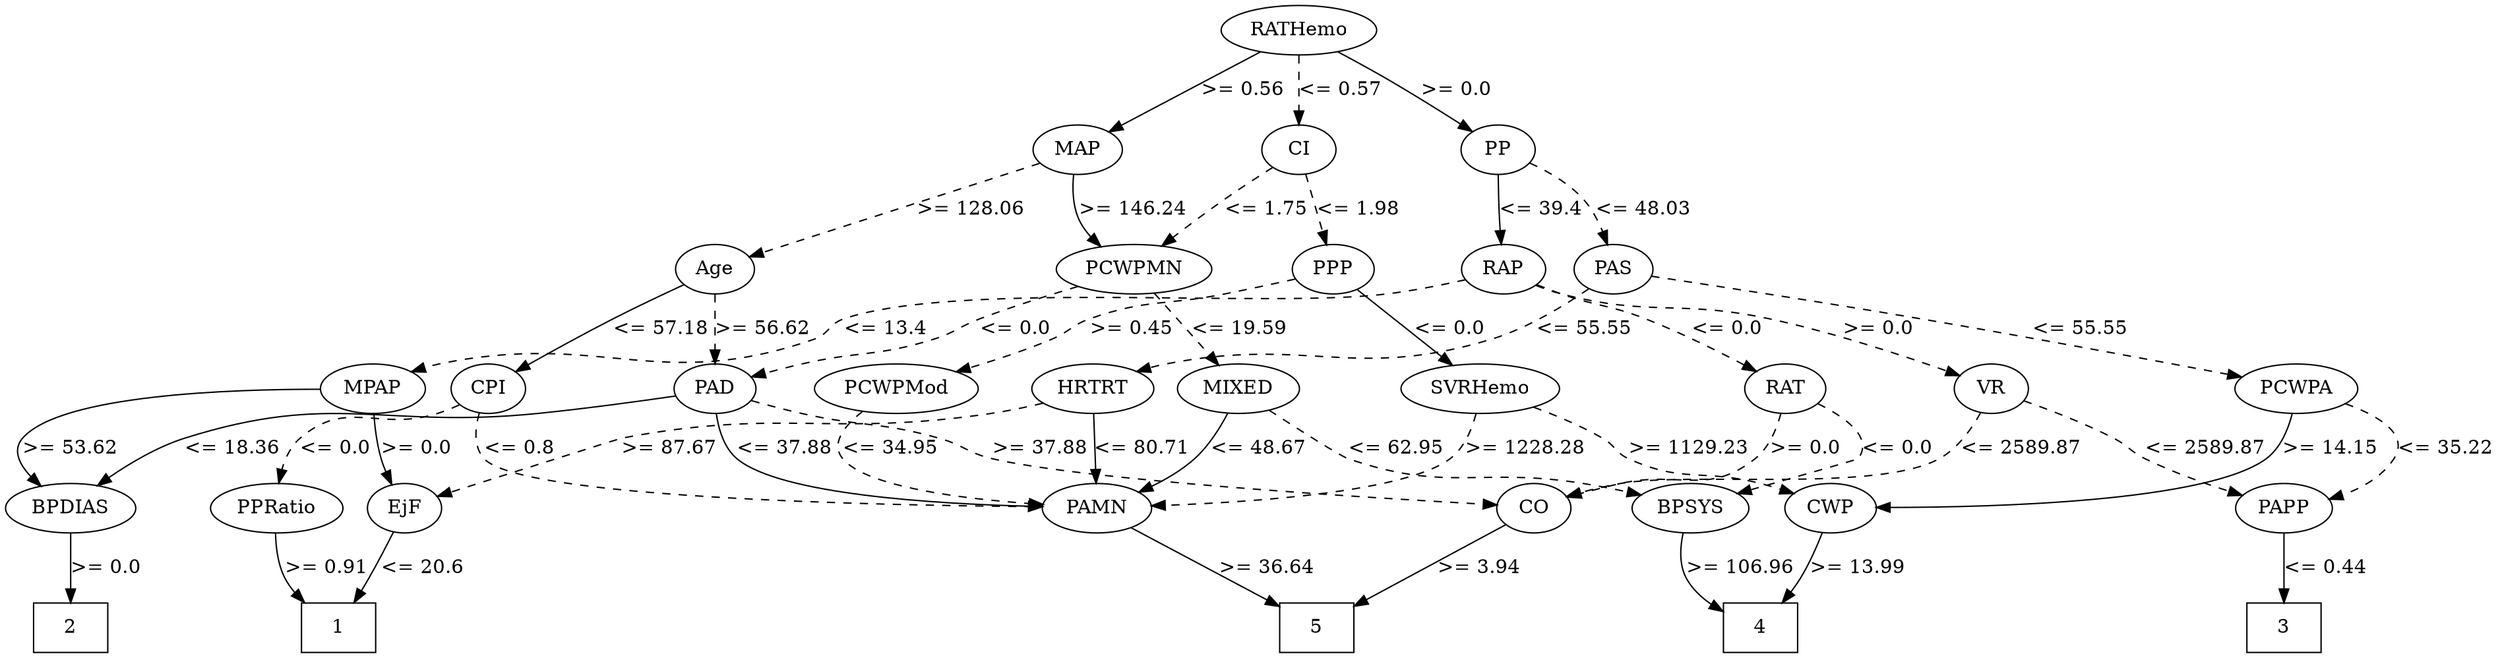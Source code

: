 strict digraph G {
	graph [bb="0,0,1428.5,471"];
	node [label="\N"];
	1	[height=0.5,
		pos="722.51,18",
		shape=box,
		width=0.75];
	2	[height=0.5,
		pos="826.51,18",
		shape=box,
		width=0.75];
	3	[height=0.5,
		pos="983.51,18",
		shape=box,
		width=0.75];
	4	[height=0.5,
		pos="414.51,18",
		shape=box,
		width=0.75];
	5	[height=0.5,
		pos="494.51,18",
		shape=box,
		width=0.75];
	RAP	[height=0.5,
		pos="1211.5,279",
		width=0.77778];
	MPAP	[height=0.5,
		pos="1328.5,192",
		width=0.97491];
	RAP -> MPAP	[label="<= 13.4",
		lp="1313,235.5",
		op="<=",
		param=13.4,
		pos="e,1313.4,208.43 1233.2,267.3 1245.4,260.88 1260.8,252.2 1273.5,243 1284.9,234.77 1296.5,224.49 1306.2,215.4",
		style=dashed];
	VR	[height=0.5,
		pos="1248.5,192",
		width=0.75];
	RAP -> VR	[label=">= 0.0",
		lp="1250.5,235.5",
		op=">=",
		param=0.0,
		pos="e,1241.3,209.47 1218.8,261.21 1224.1,249.14 1231.3,232.64 1237.2,218.89",
		style=dashed];
	RAT	[height=0.5,
		pos="1175.5,192",
		width=0.76389];
	RAP -> RAT	[label="<= 0.0",
		lp="1204.5,235.5",
		op="<=",
		param=0.0,
		pos="e,1177.1,210.23 1198,262.9 1193.4,257.05 1188.6,250.06 1185.5,243 1182.3,235.88 1180.2,227.75 1178.7,220.14",
		style=dashed];
	BPDIAS	[height=0.5,
		pos="819.51,105",
		width=1.1735];
	MPAP -> BPDIAS	[label=">= 53.62",
		lp="1135.5,148.5",
		op=">=",
		param=53.62,
		pos="e,850.2,117.54 1302.3,179.59 1296.6,177.43 1290.4,175.41 1284.5,174 1208.5,155.75 1182.9,182.84 1109.5,156 1098.4,151.94 1098.7,\
144.95 1087.5,141 996.29,108.67 965.31,142.44 870.51,123 867.07,122.29 863.54,121.43 860.01,120.47",
		style=solid];
	EjF	[height=0.5,
		pos="1060.5,105",
		width=0.75];
	MPAP -> EjF	[label=">= 0.0",
		lp="1409.5,148.5",
		op=">=",
		param=0.0,
		pos="e,1087.4,106.87 1355.7,180.58 1376.7,171.04 1400.1,156.13 1386.5,141 1367.5,119.83 1179.2,110.37 1097.7,107.25",
		style=solid];
	CO	[height=0.5,
		pos="906.51,105",
		width=0.75];
	VR -> CO	[label="<= 2589.87",
		lp="1263,148.5",
		op="<=",
		param=2589.87,
		pos="e,926.57,117.09 1242.1,174.01 1236.8,162.59 1228.1,148.32 1215.5,141 1162.9,110.44 1001.4,138.25 942.51,123 940.34,122.44 938.13,\
121.74 935.94,120.96",
		style=dashed];
	PAPP	[height=0.5,
		pos="983.51,105",
		width=0.88889];
	VR -> PAPP	[label="<= 2589.87",
		lp="1350,148.5",
		op="<=",
		param=2589.87,
		pos="e,1007.4,117.44 1270,180.97 1288.3,172.23 1311.9,160.31 1314.5,156 1317.9,150.29 1319.1,145.86 1314.5,141 1292.4,117.48 1056,130.28 \
1024.5,123 1022,122.42 1019.5,121.71 1016.9,120.9",
		style=dashed];
	RAT -> CO	[label=">= 0.0",
		lp="1192.5,148.5",
		op=">=",
		param=0.0,
		pos="e,926.97,117.21 1176.9,173.62 1176.8,162.61 1174.5,149 1165.5,141 1128.4,107.96 990.54,135.82 942.51,123 940.56,122.48 938.58,121.85 \
936.61,121.16",
		style=dashed];
	BPSYS	[height=0.5,
		pos="496.51,105",
		width=1.0471];
	RAT -> BPSYS	[label="<= 0.0",
		lp="767.51,148.5",
		op="<=",
		param=0.0,
		pos="e,532.78,110.43 1148.6,188.38 1112.6,184.9 1046.8,178.68 990.51,174 883.03,165.07 852.67,183.98 748.51,156 733.73,152.03 732.11,\
145.58 717.51,141 685.82,131.06 597.88,118.79 542.96,111.73",
		style=dashed];
	PAS	[height=0.5,
		pos="891.51,279",
		width=0.75];
	PCWPA	[height=0.5,
		pos="842.51,192",
		width=1.1555];
	PAS -> PCWPA	[label="<= 55.55",
		lp="881.51,235.5",
		op="<=",
		param=55.55,
		pos="e,844.6,210.09 874.44,264.92 867.66,258.92 860.33,251.29 855.51,243 851.43,235.99 848.61,227.7 846.67,219.9",
		style=dashed];
	HRTRT	[height=0.5,
		pos="941.51,192",
		width=1.1013];
	PAS -> HRTRT	[label="<= 55.55",
		lp="944.51,235.5",
		op="<=",
		param=55.55,
		pos="e,931.81,209.5 900.91,262.01 908.15,249.7 918.3,232.46 926.64,218.28",
		style=dashed];
	CWP	[height=0.5,
		pos="319.51,105",
		width=0.84854];
	PCWPA -> CWP	[label=">= 14.15",
		lp="488.51,148.5",
		op=">=",
		param=14.15,
		pos="e,342.72,117.03 805.96,183.2 789.14,179.88 768.89,176.26 750.51,174 686.87,166.16 522.4,178.91 462.51,156 452.46,152.16 453.25,145.57 \
443.51,141 408.55,124.61 395.29,134.78 358.51,123 356.4,122.32 354.24,121.57 352.08,120.77",
		style=solid];
	PCWPA -> PAPP	[label="<= 35.22",
		lp="982.51,148.5",
		op="<=",
		param=35.22,
		pos="e,972.83,122.38 874.09,180.15 901.62,170.64 937.6,158 940.51,156 950.48,149.15 959.55,139.44 966.76,130.39",
		style=dashed];
	PAMN	[height=0.5,
		pos="404.51,105",
		width=1.0139];
	HRTRT -> PAMN	[label="<= 80.71",
		lp="638.51,148.5",
		op="<=",
		param=80.71,
		pos="e,431.31,117.31 912.94,179.43 906.63,177.29 899.92,175.31 893.51,174 832.21,161.44 670.93,178.4 612.51,156 602.46,152.15 603.43,\
145.15 593.51,141 534.01,116.1 512.12,138.51 449.51,123 446.7,122.3 443.82,121.48 440.95,120.59",
		style=solid];
	HRTRT -> EjF	[label=">= 87.67",
		lp="1057.5,148.5",
		op=">=",
		param=87.67,
		pos="e,1049.2,121.48 971.47,180.03 985.57,174.09 1002.2,165.93 1015.5,156 1025.6,148.53 1035.1,138.54 1042.7,129.47",
		style=dashed];
	PAD	[height=0.5,
		pos="712.51,192",
		width=0.79437];
	PAD -> PAMN	[label="<= 37.88",
		lp="567.51,148.5",
		op="<=",
		param=37.88,
		pos="e,431.95,116.9 690.62,180.2 685.14,177.85 679.2,175.59 673.51,174 616.5,158.02 596.99,176.68 541.51,156 530.07,151.74 529.67,145.94 \
518.51,141 489.53,128.18 479.71,132.61 449.51,123 446.91,122.17 444.25,121.28 441.57,120.35",
		style=solid];
	PAD -> CO	[label=">= 37.88",
		lp="903.51,148.5",
		op=">=",
		param=37.88,
		pos="e,895.25,121.86 739.09,185.03 779.76,175.85 853.29,158.99 858.51,156 869.98,149.43 880.44,139.29 888.65,129.86",
		style=dashed];
	PAD -> BPDIAS	[label="<= 18.36",
		lp="828.51,148.5",
		op="<=",
		param=18.36,
		pos="e,812.83,123.11 738.34,183.92 754.75,178.41 775.63,169.41 790.51,156 797.77,149.46 803.7,140.66 808.26,132.27",
		style=solid];
	PAMN -> 5	[label=">= 36.64",
		lp="441.51,61.5",
		op=">=",
		param=36.64,
		pos="e,467.35,29.621 404.53,86.566 405.39,76.094 408.09,63.085 415.51,54 418.59,50.232 438.85,41.291 458.07,33.389",
		style=solid];
	CO -> 5	[label=">= 3.94",
		lp="796.01,61.5",
		op=">=",
		param=3.94,
		pos="e,521.8,20.791 885.94,93.176 880.99,90.882 875.64,88.657 870.51,87 828.78,73.527 815.6,81.299 773.51,69 756.48,64.023 753.64,58.637 \
736.51,54 665.65,34.817 580.1,25.58 532.04,21.605",
		style=solid];
	BPDIAS -> 2	[label=">= 0.0",
		lp="841.51,61.5",
		op=">=",
		param=0.0,
		pos="e,825.1,36.175 820.93,86.799 821.88,75.163 823.17,59.548 824.27,46.237",
		style=solid];
	CWP -> 4	[label=">= 13.99",
		lp="378.51,61.5",
		op=">=",
		param=13.99,
		pos="e,387.34,30.8 327.91,87.234 333.75,76.761 342.32,63.507 352.51,54 360.1,46.918 369.39,40.715 378.44,35.577",
		style=solid];
	PCWPMod	[height=0.5,
		pos="195.51,192",
		width=1.4444];
	PCWPMod -> PAMN	[label="<= 34.95",
		lp="221.51,148.5",
		op="<=",
		param=34.95,
		pos="e,377.73,117.38 190.22,173.66 188.11,162.96 187.75,149.66 195.51,141 219.98,113.7 323.86,131.55 359.51,123 362.33,122.32 365.21,\
121.52 368.08,120.63",
		style=dashed];
	PAPP -> 3	[label="<= 0.44",
		lp="1006,61.5",
		op="<=",
		param=0.44,
		pos="e,983.51,36.175 983.51,86.799 983.51,75.163 983.51,59.548 983.51,46.237",
		style=solid];
	PCWPMN	[height=0.5,
		pos="555.51,279",
		width=1.3902];
	PCWPMN -> PAD	[label="<= 0.0",
		lp="614.51,235.5",
		op="<=",
		param=0.0,
		pos="e,690.1,203.61 564.89,261.13 571.91,250.06 582.52,236.17 595.51,228 625.63,209.06 639.73,221.16 673.51,210 675.9,209.21 678.35,208.33 \
680.8,207.39",
		style=dashed];
	MIXED	[height=0.5,
		pos="329.51,192",
		width=1.125];
	PCWPMN -> MIXED	[label="<= 19.59",
		lp="481.51,235.5",
		op="<=",
		param=19.59,
		pos="e,359.38,204.24 522.16,265.46 481.3,250.09 412.15,224.08 368.76,207.76",
		style=dashed];
	MIXED -> PAMN	[label="<= 48.67",
		lp="281.51,148.5",
		op="<=",
		param=48.67,
		pos="e,377.18,117.27 295.54,181.96 269.46,173.37 240.28,159.09 255.51,141 270.61,123.06 336.88,129.17 359.51,123 362.14,122.28 364.83,\
121.47 367.52,120.6",
		style=solid];
	MIXED -> BPSYS	[label="<= 62.95",
		lp="356.51,148.5",
		op="<=",
		param=62.95,
		pos="e,468.58,117.36 324.74,173.71 322.92,163.03 322.83,149.74 330.51,141 348.31,120.74 424.39,129.71 450.51,123 453.29,122.29 456.14,\
121.46 458.99,120.57",
		style=dashed];
	CI	[height=0.5,
		pos="540.51,366",
		width=0.75];
	CI -> PCWPMN	[label="<= 1.75",
		lp="564.01,322.5",
		op="<=",
		param=1.75,
		pos="e,547.26,297.07 539.34,347.71 539.06,338 539.33,325.72 541.51,315 542.06,312.27 542.82,309.48 543.7,306.72",
		style=dashed];
	PPP	[height=0.5,
		pos="195.51,279",
		width=0.75];
	CI -> PPP	[label="<= 1.98",
		lp="412.01,322.5",
		op="<=",
		param=1.98,
		pos="e,220.56,286.17 515.7,358.89 455.3,344.01 300.47,305.86 230.62,288.65",
		style=dashed];
	PPP -> PCWPMod	[label=">= 0.45",
		lp="218.01,235.5",
		op=">=",
		param=0.45,
		pos="e,195.51,210.18 195.51,260.8 195.51,249.16 195.51,233.55 195.51,220.24",
		style=dashed];
	SVRHemo	[height=0.5,
		pos="75.51,192",
		width=1.3902];
	PPP -> SVRHemo	[label="<= 0.0",
		lp="162.51,235.5",
		op="<=",
		param=0.0,
		pos="e,97.263,208.41 177.54,265.27 158.53,251.8 128.19,230.32 105.53,214.27",
		style=solid];
	SVRHemo -> PAMN	[label=">= 1228.28",
		lp="153.01,148.5",
		op=">=",
		param=1228.28,
		pos="e,377.76,117.53 85.816,173.95 93.752,162.49 105.83,148.21 120.51,141 168.32,117.52 307.51,134.53 359.51,123 362.34,122.37 365.23,\
121.6 368.11,120.74",
		style=dashed];
	SVRHemo -> CWP	[label=">= 1129.23",
		lp="37.01,148.5",
		op=">=",
		param=1129.23,
		pos="e,288.95,107.12 38.317,179.95 14.306,170.97 -9.9689,157.18 4.5098,141 22.487,120.91 197.5,111.07 278.61,107.56",
		style=dashed];
	BPSYS -> 4	[label=">= 106.96",
		lp="510.51,61.5",
		op=">=",
		param=106.96,
		pos="e,441.72,31.621 490.69,86.819 486.54,76.442 480.17,63.444 471.51,54 465.53,47.478 458.06,41.738 450.52,36.892",
		style=solid];
	EjF -> 1	[label="<= 20.6",
		lp="957.01,61.5",
		op="<=",
		param=20.6,
		pos="e,749.61,25.906 1039.9,93.227 1035,90.931 1029.6,88.692 1024.5,87 985.78,74.196 974.39,77.557 934.51,69 870.31,55.227 854.36,51.296 \
790.51,36 780.39,33.576 769.45,30.875 759.36,28.352",
		style=solid];
	RATHemo	[height=0.5,
		pos="669.51,453",
		width=1.375];
	RATHemo -> CI	[label="<= 0.57",
		lp="635.01,409.5",
		op="<=",
		param=0.57,
		pos="e,559.28,379.37 646.74,437 624.68,422.46 591.2,400.4 567.74,384.94",
		style=dashed];
	MAP	[height=0.5,
		pos="669.51,366",
		width=0.84854];
	RATHemo -> MAP	[label=">= 0.56",
		lp="692.01,409.5",
		op=">=",
		param=0.56,
		pos="e,669.51,384.18 669.51,434.8 669.51,423.16 669.51,407.55 669.51,394.24",
		style=solid];
	PP	[height=0.5,
		pos="891.51,366",
		width=0.75];
	RATHemo -> PP	[label=">= 0.0",
		lp="812.51,409.5",
		op=">=",
		param=0.0,
		pos="e,868.46,375.82 702.27,439.46 744.36,423.34 817.01,395.53 858.99,379.45",
		style=solid];
	MAP -> PCWPMN	[label=">= 146.24",
		lp="644.51,322.5",
		op=">=",
		param=146.24,
		pos="e,573.43,295.9 649.12,352.59 638.84,346.14 626.3,337.95 615.51,330 603.97,321.5 591.72,311.49 581.33,302.67",
		style=solid];
	Age	[height=0.5,
		pos="689.51,279",
		width=0.75];
	MAP -> Age	[label=">= 128.06",
		lp="709.51,322.5",
		op=">=",
		param=128.06,
		pos="e,685.54,296.89 673.56,347.8 676.31,336.09 680.02,320.34 683.16,306.97",
		style=dashed];
	PP -> RAP	[label="<= 39.4",
		lp="1093,322.5",
		op="<=",
		param=39.4,
		pos="e,1186,286.79 916.09,358.47 972.35,343.53 1110.7,306.78 1176.1,289.4",
		style=solid];
	PP -> PAS	[label="<= 48.03",
		lp="917.51,322.5",
		op="<=",
		param=48.03,
		pos="e,891.51,297.18 891.51,347.8 891.51,336.16 891.51,320.55 891.51,307.24",
		style=dashed];
	Age -> PAD	[label=">= 56.62",
		lp="727.51,235.5",
		op=">=",
		param=56.62,
		pos="e,707.9,210.05 694.05,261.21 697.25,249.41 701.58,233.38 705.25,219.82",
		style=dashed];
	CPI	[height=0.5,
		pos="637.51,192",
		width=0.75];
	Age -> CPI	[label="<= 57.18",
		lp="669.51,235.5",
		op="<=",
		param=57.18,
		pos="e,636.34,210.25 668.47,267.11 659.28,261.24 649.29,253.1 643.51,243 639.63,236.22 637.73,228.08 636.89,220.35",
		style=solid];
	CPI -> PAMN	[label="<= 0.8",
		lp="424.51,148.5",
		op="<=",
		param=0.8,
		pos="e,399.74,123.29 610.44,191.08 555.1,190.62 431.98,186.15 405.51,156 400.11,149.85 398.55,141.46 398.74,133.3",
		style=dashed];
	PPRatio	[height=0.5,
		pos="690.51,105",
		width=1.1013];
	CPI -> PPRatio	[label="<= 0.0",
		lp="694.51,148.5",
		op="<=",
		param=0.0,
		pos="e,684.6,122.87 652.19,176.5 657.76,170.49 663.87,163.25 668.51,156 673.19,148.7 677.33,140.24 680.72,132.38",
		style=dashed];
	PPRatio -> 1	[label=">= 0.91",
		lp="714.01,61.5",
		op=">=",
		param=0.91,
		pos="e,703.02,36.202 687.98,86.764 687.22,76.851 687.47,64.351 691.51,54 692.82,50.647 694.61,47.406 696.66,44.338",
		style=solid];
}
